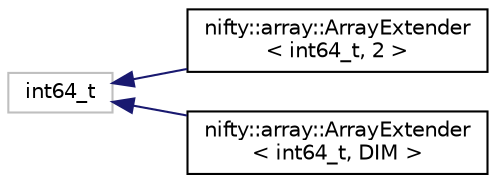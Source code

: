 digraph "Graphical Class Hierarchy"
{
  edge [fontname="Helvetica",fontsize="10",labelfontname="Helvetica",labelfontsize="10"];
  node [fontname="Helvetica",fontsize="10",shape=record];
  rankdir="LR";
  Node1 [label="int64_t",height=0.2,width=0.4,color="grey75", fillcolor="white", style="filled"];
  Node1 -> Node2 [dir="back",color="midnightblue",fontsize="10",style="solid",fontname="Helvetica"];
  Node2 [label="nifty::array::ArrayExtender\l\< int64_t, 2 \>",height=0.2,width=0.4,color="black", fillcolor="white", style="filled",URL="$classnifty_1_1array_1_1ArrayExtender.html"];
  Node1 -> Node3 [dir="back",color="midnightblue",fontsize="10",style="solid",fontname="Helvetica"];
  Node3 [label="nifty::array::ArrayExtender\l\< int64_t, DIM \>",height=0.2,width=0.4,color="black", fillcolor="white", style="filled",URL="$classnifty_1_1array_1_1ArrayExtender.html"];
}
